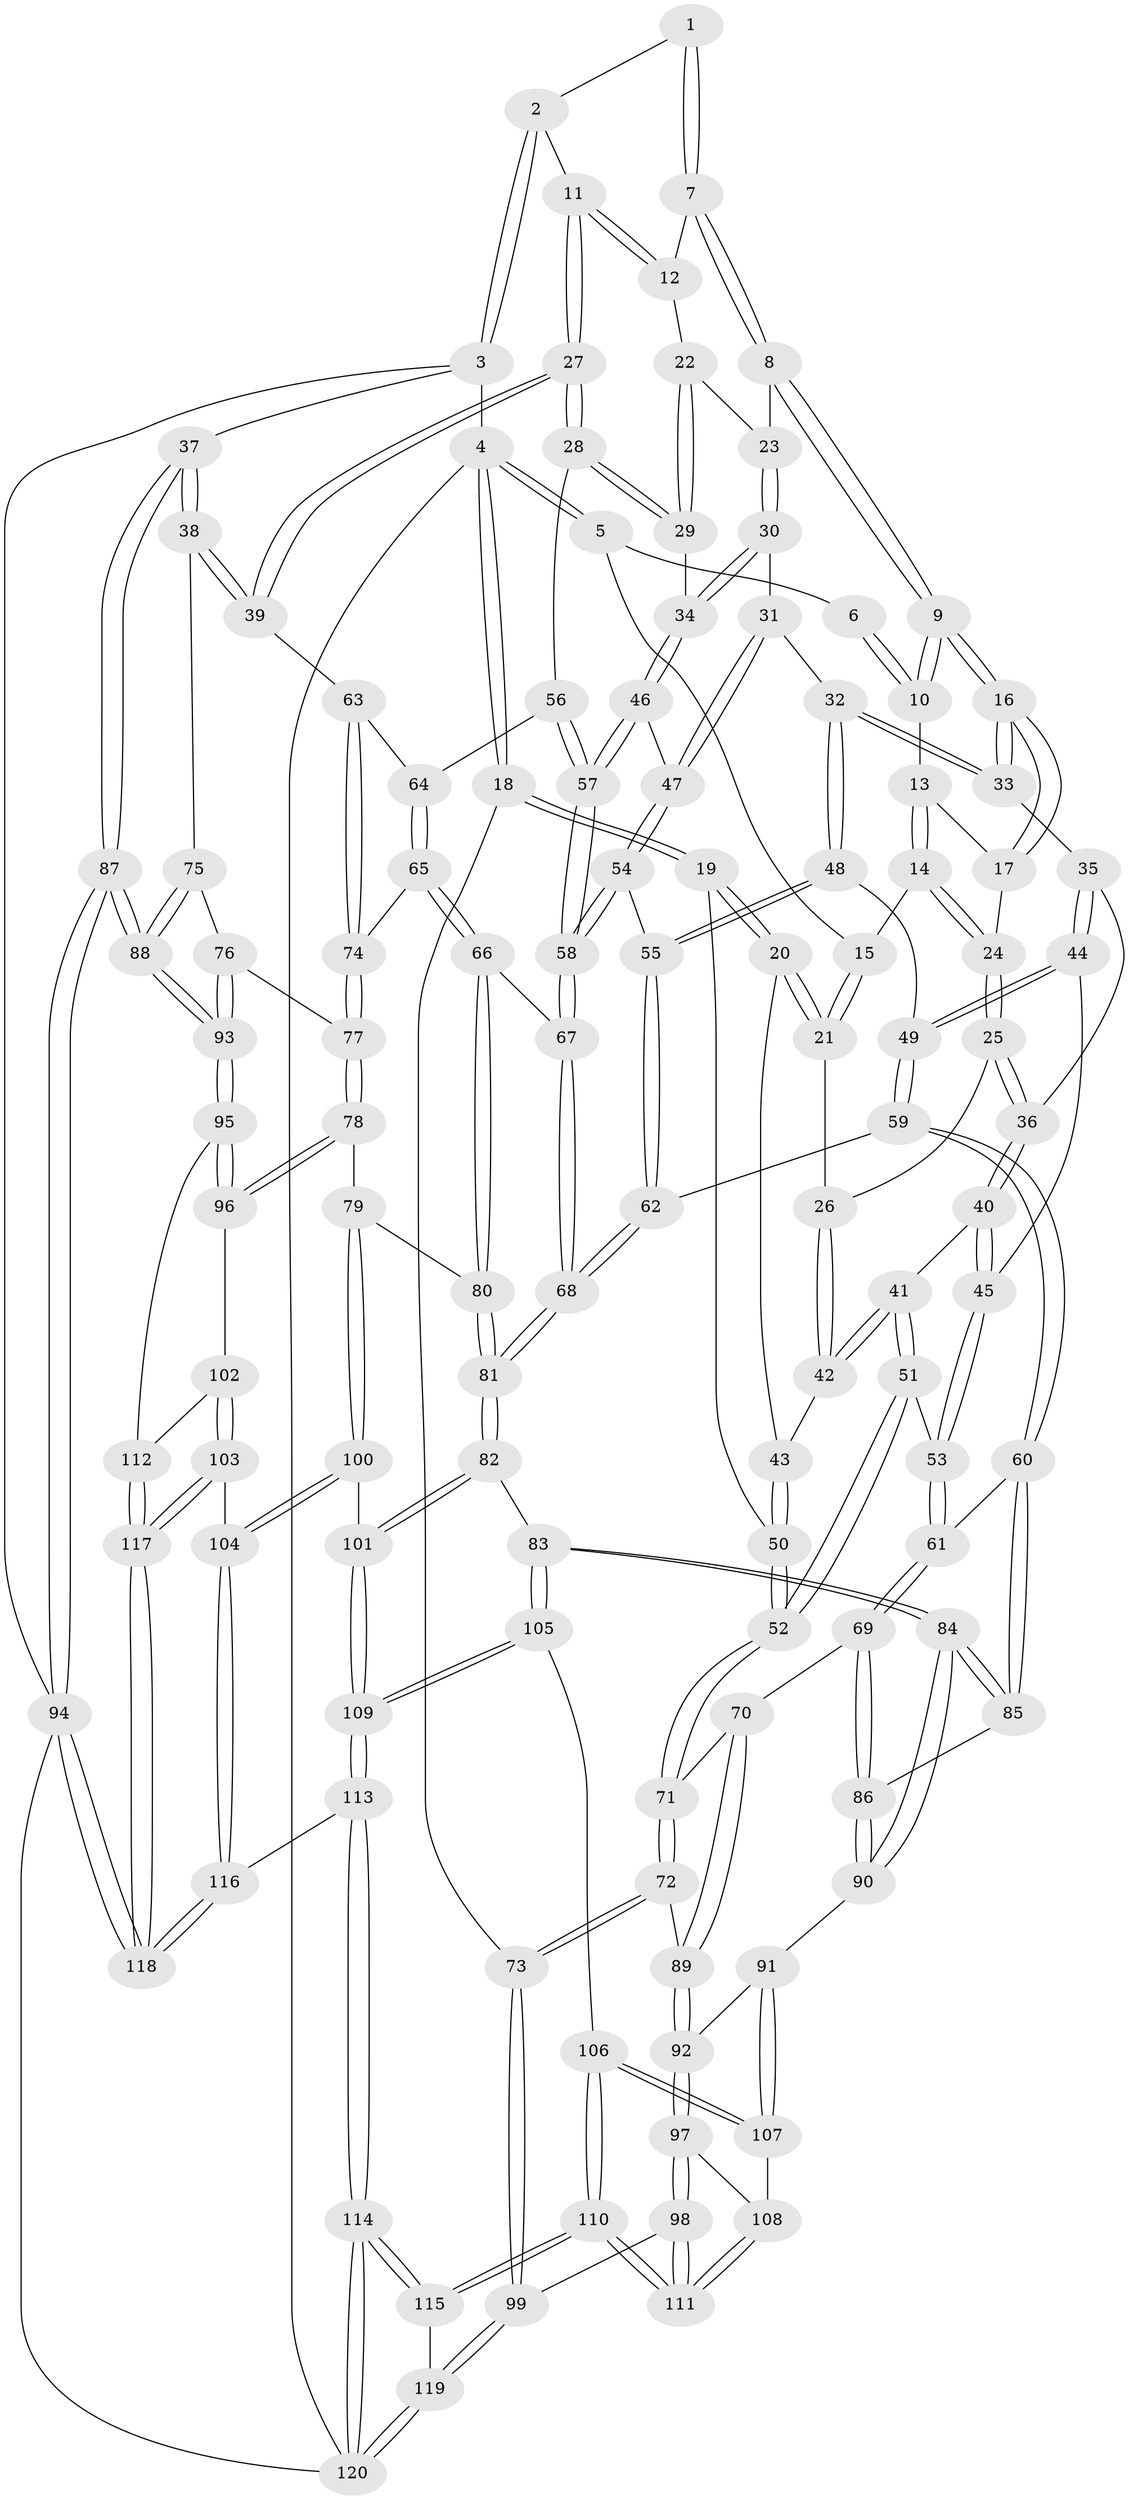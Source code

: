 // coarse degree distribution, {4: 0.4520547945205479, 6: 0.0821917808219178, 3: 0.0958904109589041, 5: 0.3698630136986301}
// Generated by graph-tools (version 1.1) at 2025/52/02/27/25 19:52:36]
// undirected, 120 vertices, 297 edges
graph export_dot {
graph [start="1"]
  node [color=gray90,style=filled];
  1 [pos="+0.7258068376548045+0"];
  2 [pos="+0.8976621333187804+0"];
  3 [pos="+1+0"];
  4 [pos="+0+0"];
  5 [pos="+0.19363074227089286+0"];
  6 [pos="+0.4051623102969492+0"];
  7 [pos="+0.7010375669493603+0"];
  8 [pos="+0.5900101972558802+0.12744320882563126"];
  9 [pos="+0.5098089697096159+0.13708638437395224"];
  10 [pos="+0.4313561397801746+0"];
  11 [pos="+0.8293369061608001+0.1641008345814234"];
  12 [pos="+0.7532656136977633+0.10596468182576066"];
  13 [pos="+0.3631251961029709+0.08015207725892193"];
  14 [pos="+0.26064872153480595+0.12434726876007383"];
  15 [pos="+0.1787173591273702+0"];
  16 [pos="+0.4724836881618769+0.1872354257497175"];
  17 [pos="+0.3901027088959419+0.14233635089954758"];
  18 [pos="+0+0.24740446288983772"];
  19 [pos="+0+0.24929966223618769"];
  20 [pos="+0.01468316603533105+0.1799932795891317"];
  21 [pos="+0.03470744020595553+0.16920425345416937"];
  22 [pos="+0.6574753616550693+0.15739156245549593"];
  23 [pos="+0.5965704345618397+0.1330753186594205"];
  24 [pos="+0.26434723513360175+0.15295288030129078"];
  25 [pos="+0.261751203849927+0.17533804744958692"];
  26 [pos="+0.09115594139363918+0.18435133583635588"];
  27 [pos="+0.8969278462573289+0.29127143419941537"];
  28 [pos="+0.8213248579700909+0.28948641905172606"];
  29 [pos="+0.7464471427381428+0.2741598979918109"];
  30 [pos="+0.6110239919210586+0.26250853352147047"];
  31 [pos="+0.5629007263700333+0.30465180992810675"];
  32 [pos="+0.4597285521143973+0.26960487932733374"];
  33 [pos="+0.45182296258978843+0.25238763428379835"];
  34 [pos="+0.7356732034752536+0.2775640713002028"];
  35 [pos="+0.2813630551326032+0.25049857785731167"];
  36 [pos="+0.2796912976723482+0.25021649983011357"];
  37 [pos="+1+0.2721714707174078"];
  38 [pos="+0.9709161329304524+0.3205208207893186"];
  39 [pos="+0.9561876815420288+0.31932931604395576"];
  40 [pos="+0.26146896421312127+0.27120859672222564"];
  41 [pos="+0.24580384267081912+0.28272538099315586"];
  42 [pos="+0.219553710530621+0.2889029957378663"];
  43 [pos="+0.18878347410528193+0.30679533356944466"];
  44 [pos="+0.37694578297399367+0.3909191201343689"];
  45 [pos="+0.32646996080692836+0.39882719513009013"];
  46 [pos="+0.6339130472277923+0.3577844022168811"];
  47 [pos="+0.582392577774367+0.3365608959085686"];
  48 [pos="+0.45695039590554987+0.2844946117528528"];
  49 [pos="+0.40539820451895925+0.3952135009393945"];
  50 [pos="+0.09284746641789682+0.38428884259928425"];
  51 [pos="+0.24948803084105872+0.43846918202003904"];
  52 [pos="+0.13859335234877412+0.4846414593481634"];
  53 [pos="+0.2752631889787534+0.4431684591361555"];
  54 [pos="+0.5379363755514813+0.4326892991218495"];
  55 [pos="+0.5343203094582377+0.4337753186148513"];
  56 [pos="+0.6639888234438461+0.4298935512959365"];
  57 [pos="+0.652757808340677+0.43132340693979837"];
  58 [pos="+0.6314988249392005+0.45807637534127554"];
  59 [pos="+0.4392815263378789+0.48962960053979504"];
  60 [pos="+0.38478636452914494+0.5181064382640357"];
  61 [pos="+0.314802471563445+0.48817206472403496"];
  62 [pos="+0.46109507011356454+0.4955817940289158"];
  63 [pos="+0.7970135165847908+0.46695079344606233"];
  64 [pos="+0.7144336454527132+0.44768652864807224"];
  65 [pos="+0.6930213673068758+0.5194119690138713"];
  66 [pos="+0.6469256510710907+0.5326833147512186"];
  67 [pos="+0.6377480375286618+0.5226264637809718"];
  68 [pos="+0.5046120911062443+0.5556823873842544"];
  69 [pos="+0.2341843751110888+0.5819055802133356"];
  70 [pos="+0.22360097874288368+0.5786295164871708"];
  71 [pos="+0.13424001655072917+0.5095158182484932"];
  72 [pos="+0.08342866434577358+0.5567611276799357"];
  73 [pos="+0+0.6945014261738094"];
  74 [pos="+0.7807877800367248+0.5031628942495036"];
  75 [pos="+0.9220872561547343+0.5477966613812495"];
  76 [pos="+0.8599383756251688+0.6232271838320894"];
  77 [pos="+0.7862456201770744+0.6416311196060548"];
  78 [pos="+0.7502680683622822+0.680294006511994"];
  79 [pos="+0.6967022358929965+0.6794719720537655"];
  80 [pos="+0.6823171464616051+0.6731264950164384"];
  81 [pos="+0.5171079041701986+0.6943132765595489"];
  82 [pos="+0.48093929810363906+0.7307772679513939"];
  83 [pos="+0.4402359608548594+0.7405889512384698"];
  84 [pos="+0.41001072305889785+0.7233577841820523"];
  85 [pos="+0.3488387901188204+0.6016684863431807"];
  86 [pos="+0.260455328994885+0.6006720629884988"];
  87 [pos="+1+0.7848571260194696"];
  88 [pos="+1+0.7770911902356015"];
  89 [pos="+0.16451852433676295+0.7082822232367525"];
  90 [pos="+0.25588572796639536+0.733884721328436"];
  91 [pos="+0.2548867177564676+0.7345102583828753"];
  92 [pos="+0.1686170035896107+0.7453386824801921"];
  93 [pos="+1+0.7817791090872149"];
  94 [pos="+1+1"];
  95 [pos="+1+0.7921203023736638"];
  96 [pos="+0.7567653528510927+0.6901542961897416"];
  97 [pos="+0.09213046578306092+0.8160988801594791"];
  98 [pos="+0.07062467996139535+0.8279983999024926"];
  99 [pos="+0+0.7515396773650113"];
  100 [pos="+0.646718793752289+0.8734043045690524"];
  101 [pos="+0.580103724403694+0.8654900497463881"];
  102 [pos="+0.8079997370056786+0.8420579386360741"];
  103 [pos="+0.7517989705789312+0.9036341907726675"];
  104 [pos="+0.7112976431834621+0.9285106792874596"];
  105 [pos="+0.39144798651585394+0.8613480258352849"];
  106 [pos="+0.3450249439300261+0.8688459088421128"];
  107 [pos="+0.2837679470327852+0.8520019709488325"];
  108 [pos="+0.26331062299554897+0.8612975768979351"];
  109 [pos="+0.4616200871696173+1"];
  110 [pos="+0.19422497527399613+1"];
  111 [pos="+0.18730898078623828+1"];
  112 [pos="+0.9342747675373543+0.8532913373007177"];
  113 [pos="+0.4568827624558585+1"];
  114 [pos="+0.22213652362266353+1"];
  115 [pos="+0.1944754552184594+1"];
  116 [pos="+0.6756225356248027+1"];
  117 [pos="+0.8980032970636941+0.9943227392798923"];
  118 [pos="+0.937220613147451+1"];
  119 [pos="+0+0.8043004674679419"];
  120 [pos="+0+1"];
  1 -- 2;
  1 -- 7;
  1 -- 7;
  2 -- 3;
  2 -- 3;
  2 -- 11;
  3 -- 4;
  3 -- 37;
  3 -- 94;
  4 -- 5;
  4 -- 5;
  4 -- 18;
  4 -- 18;
  4 -- 120;
  5 -- 6;
  5 -- 15;
  6 -- 10;
  6 -- 10;
  7 -- 8;
  7 -- 8;
  7 -- 12;
  8 -- 9;
  8 -- 9;
  8 -- 23;
  9 -- 10;
  9 -- 10;
  9 -- 16;
  9 -- 16;
  10 -- 13;
  11 -- 12;
  11 -- 12;
  11 -- 27;
  11 -- 27;
  12 -- 22;
  13 -- 14;
  13 -- 14;
  13 -- 17;
  14 -- 15;
  14 -- 24;
  14 -- 24;
  15 -- 21;
  15 -- 21;
  16 -- 17;
  16 -- 17;
  16 -- 33;
  16 -- 33;
  17 -- 24;
  18 -- 19;
  18 -- 19;
  18 -- 73;
  19 -- 20;
  19 -- 20;
  19 -- 50;
  20 -- 21;
  20 -- 21;
  20 -- 43;
  21 -- 26;
  22 -- 23;
  22 -- 29;
  22 -- 29;
  23 -- 30;
  23 -- 30;
  24 -- 25;
  24 -- 25;
  25 -- 26;
  25 -- 36;
  25 -- 36;
  26 -- 42;
  26 -- 42;
  27 -- 28;
  27 -- 28;
  27 -- 39;
  27 -- 39;
  28 -- 29;
  28 -- 29;
  28 -- 56;
  29 -- 34;
  30 -- 31;
  30 -- 34;
  30 -- 34;
  31 -- 32;
  31 -- 47;
  31 -- 47;
  32 -- 33;
  32 -- 33;
  32 -- 48;
  32 -- 48;
  33 -- 35;
  34 -- 46;
  34 -- 46;
  35 -- 36;
  35 -- 44;
  35 -- 44;
  36 -- 40;
  36 -- 40;
  37 -- 38;
  37 -- 38;
  37 -- 87;
  37 -- 87;
  38 -- 39;
  38 -- 39;
  38 -- 75;
  39 -- 63;
  40 -- 41;
  40 -- 45;
  40 -- 45;
  41 -- 42;
  41 -- 42;
  41 -- 51;
  41 -- 51;
  42 -- 43;
  43 -- 50;
  43 -- 50;
  44 -- 45;
  44 -- 49;
  44 -- 49;
  45 -- 53;
  45 -- 53;
  46 -- 47;
  46 -- 57;
  46 -- 57;
  47 -- 54;
  47 -- 54;
  48 -- 49;
  48 -- 55;
  48 -- 55;
  49 -- 59;
  49 -- 59;
  50 -- 52;
  50 -- 52;
  51 -- 52;
  51 -- 52;
  51 -- 53;
  52 -- 71;
  52 -- 71;
  53 -- 61;
  53 -- 61;
  54 -- 55;
  54 -- 58;
  54 -- 58;
  55 -- 62;
  55 -- 62;
  56 -- 57;
  56 -- 57;
  56 -- 64;
  57 -- 58;
  57 -- 58;
  58 -- 67;
  58 -- 67;
  59 -- 60;
  59 -- 60;
  59 -- 62;
  60 -- 61;
  60 -- 85;
  60 -- 85;
  61 -- 69;
  61 -- 69;
  62 -- 68;
  62 -- 68;
  63 -- 64;
  63 -- 74;
  63 -- 74;
  64 -- 65;
  64 -- 65;
  65 -- 66;
  65 -- 66;
  65 -- 74;
  66 -- 67;
  66 -- 80;
  66 -- 80;
  67 -- 68;
  67 -- 68;
  68 -- 81;
  68 -- 81;
  69 -- 70;
  69 -- 86;
  69 -- 86;
  70 -- 71;
  70 -- 89;
  70 -- 89;
  71 -- 72;
  71 -- 72;
  72 -- 73;
  72 -- 73;
  72 -- 89;
  73 -- 99;
  73 -- 99;
  74 -- 77;
  74 -- 77;
  75 -- 76;
  75 -- 88;
  75 -- 88;
  76 -- 77;
  76 -- 93;
  76 -- 93;
  77 -- 78;
  77 -- 78;
  78 -- 79;
  78 -- 96;
  78 -- 96;
  79 -- 80;
  79 -- 100;
  79 -- 100;
  80 -- 81;
  80 -- 81;
  81 -- 82;
  81 -- 82;
  82 -- 83;
  82 -- 101;
  82 -- 101;
  83 -- 84;
  83 -- 84;
  83 -- 105;
  83 -- 105;
  84 -- 85;
  84 -- 85;
  84 -- 90;
  84 -- 90;
  85 -- 86;
  86 -- 90;
  86 -- 90;
  87 -- 88;
  87 -- 88;
  87 -- 94;
  87 -- 94;
  88 -- 93;
  88 -- 93;
  89 -- 92;
  89 -- 92;
  90 -- 91;
  91 -- 92;
  91 -- 107;
  91 -- 107;
  92 -- 97;
  92 -- 97;
  93 -- 95;
  93 -- 95;
  94 -- 118;
  94 -- 118;
  94 -- 120;
  95 -- 96;
  95 -- 96;
  95 -- 112;
  96 -- 102;
  97 -- 98;
  97 -- 98;
  97 -- 108;
  98 -- 99;
  98 -- 111;
  98 -- 111;
  99 -- 119;
  99 -- 119;
  100 -- 101;
  100 -- 104;
  100 -- 104;
  101 -- 109;
  101 -- 109;
  102 -- 103;
  102 -- 103;
  102 -- 112;
  103 -- 104;
  103 -- 117;
  103 -- 117;
  104 -- 116;
  104 -- 116;
  105 -- 106;
  105 -- 109;
  105 -- 109;
  106 -- 107;
  106 -- 107;
  106 -- 110;
  106 -- 110;
  107 -- 108;
  108 -- 111;
  108 -- 111;
  109 -- 113;
  109 -- 113;
  110 -- 111;
  110 -- 111;
  110 -- 115;
  110 -- 115;
  112 -- 117;
  112 -- 117;
  113 -- 114;
  113 -- 114;
  113 -- 116;
  114 -- 115;
  114 -- 115;
  114 -- 120;
  114 -- 120;
  115 -- 119;
  116 -- 118;
  116 -- 118;
  117 -- 118;
  117 -- 118;
  119 -- 120;
  119 -- 120;
}
